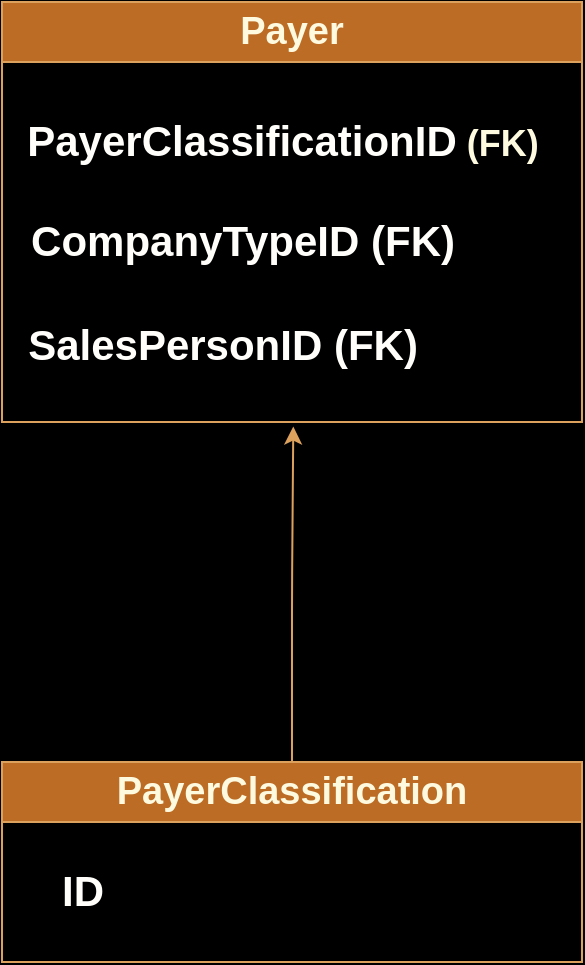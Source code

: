 <mxfile version="24.7.7">
  <diagram name="Page-1" id="jzl-V2Tsr1LILDYz4Gyq">
    <mxGraphModel dx="1109" dy="639" grid="1" gridSize="10" guides="1" tooltips="1" connect="1" arrows="1" fold="1" page="1" pageScale="1" pageWidth="850" pageHeight="1100" background="#000000" math="0" shadow="0">
      <root>
        <mxCell id="0" />
        <mxCell id="1" parent="0" />
        <mxCell id="zca0MhaZDPdOvqH_JMaa-2" value="&lt;font style=&quot;font-size: 19px;&quot;&gt;Payer&lt;/font&gt;" style="swimlane;html=1;fillColor=#BC6C25;strokeColor=#DDA15E;startSize=30;whiteSpace=wrap;fontColor=#FEFAE0;labelBackgroundColor=none;shadow=0;" vertex="1" parent="1">
          <mxGeometry x="260" y="270" width="290" height="210" as="geometry" />
        </mxCell>
        <mxCell id="zca0MhaZDPdOvqH_JMaa-3" value="&lt;h2 style=&quot;line-height: 150%;&quot;&gt;&lt;font color=&quot;#fffefa&quot;&gt;&lt;span style=&quot;font-size: 21px;&quot;&gt;CompanyTypeID (FK)&lt;/span&gt;&lt;/font&gt;&lt;/h2&gt;" style="text;html=1;align=center;verticalAlign=middle;resizable=0;points=[];autosize=1;strokeColor=none;fillColor=none;fontColor=#FEFAE0;" vertex="1" parent="zca0MhaZDPdOvqH_JMaa-2">
          <mxGeometry y="85" width="240" height="70" as="geometry" />
        </mxCell>
        <mxCell id="o-rHQ58z567HRiCuo5Bd-8" value="&lt;h2 style=&quot;line-height: 150%;&quot;&gt;&lt;font color=&quot;#fffefa&quot; style=&quot;background-color: rgb(0, 0, 0); font-size: 21px;&quot;&gt;PayerClassificationID&lt;/font&gt;&amp;nbsp;(FK)&lt;/h2&gt;" style="text;html=1;align=center;verticalAlign=middle;resizable=0;points=[];autosize=1;strokeColor=none;fillColor=none;fontColor=#FEFAE0;" parent="zca0MhaZDPdOvqH_JMaa-2" vertex="1">
          <mxGeometry y="35" width="280" height="70" as="geometry" />
        </mxCell>
        <mxCell id="zca0MhaZDPdOvqH_JMaa-11" value="&lt;h2 style=&quot;line-height: 150%;&quot;&gt;&lt;font color=&quot;#fffefa&quot;&gt;&lt;span style=&quot;font-size: 21px;&quot;&gt;&lt;br&gt;&lt;/span&gt;&lt;/font&gt;&lt;/h2&gt;&lt;h2 style=&quot;line-height: 150%;&quot;&gt;&lt;font color=&quot;#fffefa&quot;&gt;&lt;span style=&quot;font-size: 21px;&quot;&gt;SalesPersonID (FK)&lt;/span&gt;&lt;/font&gt;&lt;/h2&gt;" style="text;html=1;align=center;verticalAlign=middle;resizable=0;points=[];autosize=1;strokeColor=none;fillColor=none;fontColor=#FEFAE0;" vertex="1" parent="zca0MhaZDPdOvqH_JMaa-2">
          <mxGeometry y="90" width="220" height="120" as="geometry" />
        </mxCell>
        <mxCell id="zca0MhaZDPdOvqH_JMaa-12" value="&lt;font style=&quot;font-size: 19px;&quot;&gt;PayerClassification&lt;/font&gt;" style="swimlane;html=1;fillColor=#BC6C25;strokeColor=#DDA15E;startSize=30;whiteSpace=wrap;fontColor=#FEFAE0;labelBackgroundColor=none;shadow=0;" vertex="1" parent="1">
          <mxGeometry x="260" y="650" width="290" height="100" as="geometry" />
        </mxCell>
        <mxCell id="zca0MhaZDPdOvqH_JMaa-14" value="&lt;h2 style=&quot;line-height: 150%;&quot;&gt;&lt;font color=&quot;#fffefa&quot;&gt;&lt;span style=&quot;font-size: 21px; background-color: rgb(0, 0, 0);&quot;&gt;ID&lt;/span&gt;&lt;/font&gt;&lt;/h2&gt;" style="text;html=1;align=center;verticalAlign=middle;resizable=0;points=[];autosize=1;strokeColor=none;fillColor=none;fontColor=#FEFAE0;" vertex="1" parent="zca0MhaZDPdOvqH_JMaa-12">
          <mxGeometry x="20" y="30" width="40" height="70" as="geometry" />
        </mxCell>
        <mxCell id="zca0MhaZDPdOvqH_JMaa-16" style="edgeStyle=orthogonalEdgeStyle;rounded=1;orthogonalLoop=1;jettySize=auto;html=1;entryX=0.662;entryY=1.019;entryDx=0;entryDy=0;entryPerimeter=0;strokeColor=#DDA15E;fontColor=#FEFAE0;fillColor=#BC6C25;fontSize=30;fontStyle=1;labelBackgroundColor=#000000;" edge="1" parent="1" source="zca0MhaZDPdOvqH_JMaa-12" target="zca0MhaZDPdOvqH_JMaa-11">
          <mxGeometry relative="1" as="geometry" />
        </mxCell>
      </root>
    </mxGraphModel>
  </diagram>
</mxfile>
